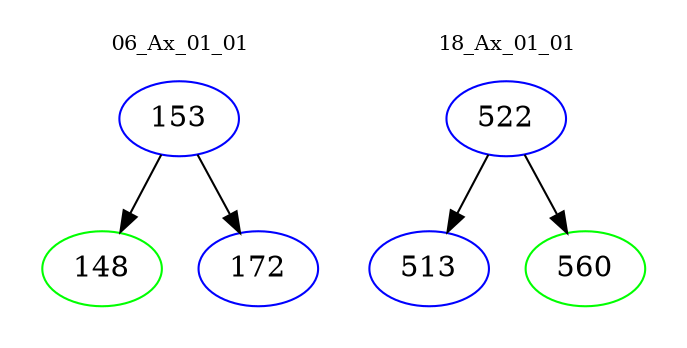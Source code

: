 digraph{
subgraph cluster_0 {
color = white
label = "06_Ax_01_01";
fontsize=10;
T0_153 [label="153", color="blue"]
T0_153 -> T0_148 [color="black"]
T0_148 [label="148", color="green"]
T0_153 -> T0_172 [color="black"]
T0_172 [label="172", color="blue"]
}
subgraph cluster_1 {
color = white
label = "18_Ax_01_01";
fontsize=10;
T1_522 [label="522", color="blue"]
T1_522 -> T1_513 [color="black"]
T1_513 [label="513", color="blue"]
T1_522 -> T1_560 [color="black"]
T1_560 [label="560", color="green"]
}
}
